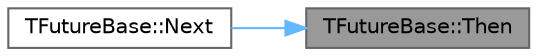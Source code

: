 digraph "TFutureBase::Then"
{
 // INTERACTIVE_SVG=YES
 // LATEX_PDF_SIZE
  bgcolor="transparent";
  edge [fontname=Helvetica,fontsize=10,labelfontname=Helvetica,labelfontsize=10];
  node [fontname=Helvetica,fontsize=10,shape=box,height=0.2,width=0.4];
  rankdir="RL";
  Node1 [id="Node000001",label="TFutureBase::Then",height=0.2,width=0.4,color="gray40", fillcolor="grey60", style="filled", fontcolor="black",tooltip="Set a completion callback that will be called once the future completes or immediately if already com..."];
  Node1 -> Node2 [id="edge1_Node000001_Node000002",dir="back",color="steelblue1",style="solid",tooltip=" "];
  Node2 [id="Node000002",label="TFutureBase::Next",height=0.2,width=0.4,color="grey40", fillcolor="white", style="filled",URL="$d1/d71/classTFutureBase.html#a8e91bc9a4bca91c3386efb1c69b6d9ec",tooltip="Convenience wrapper for Then that set a completion callback that will be called once the future compl..."];
}
